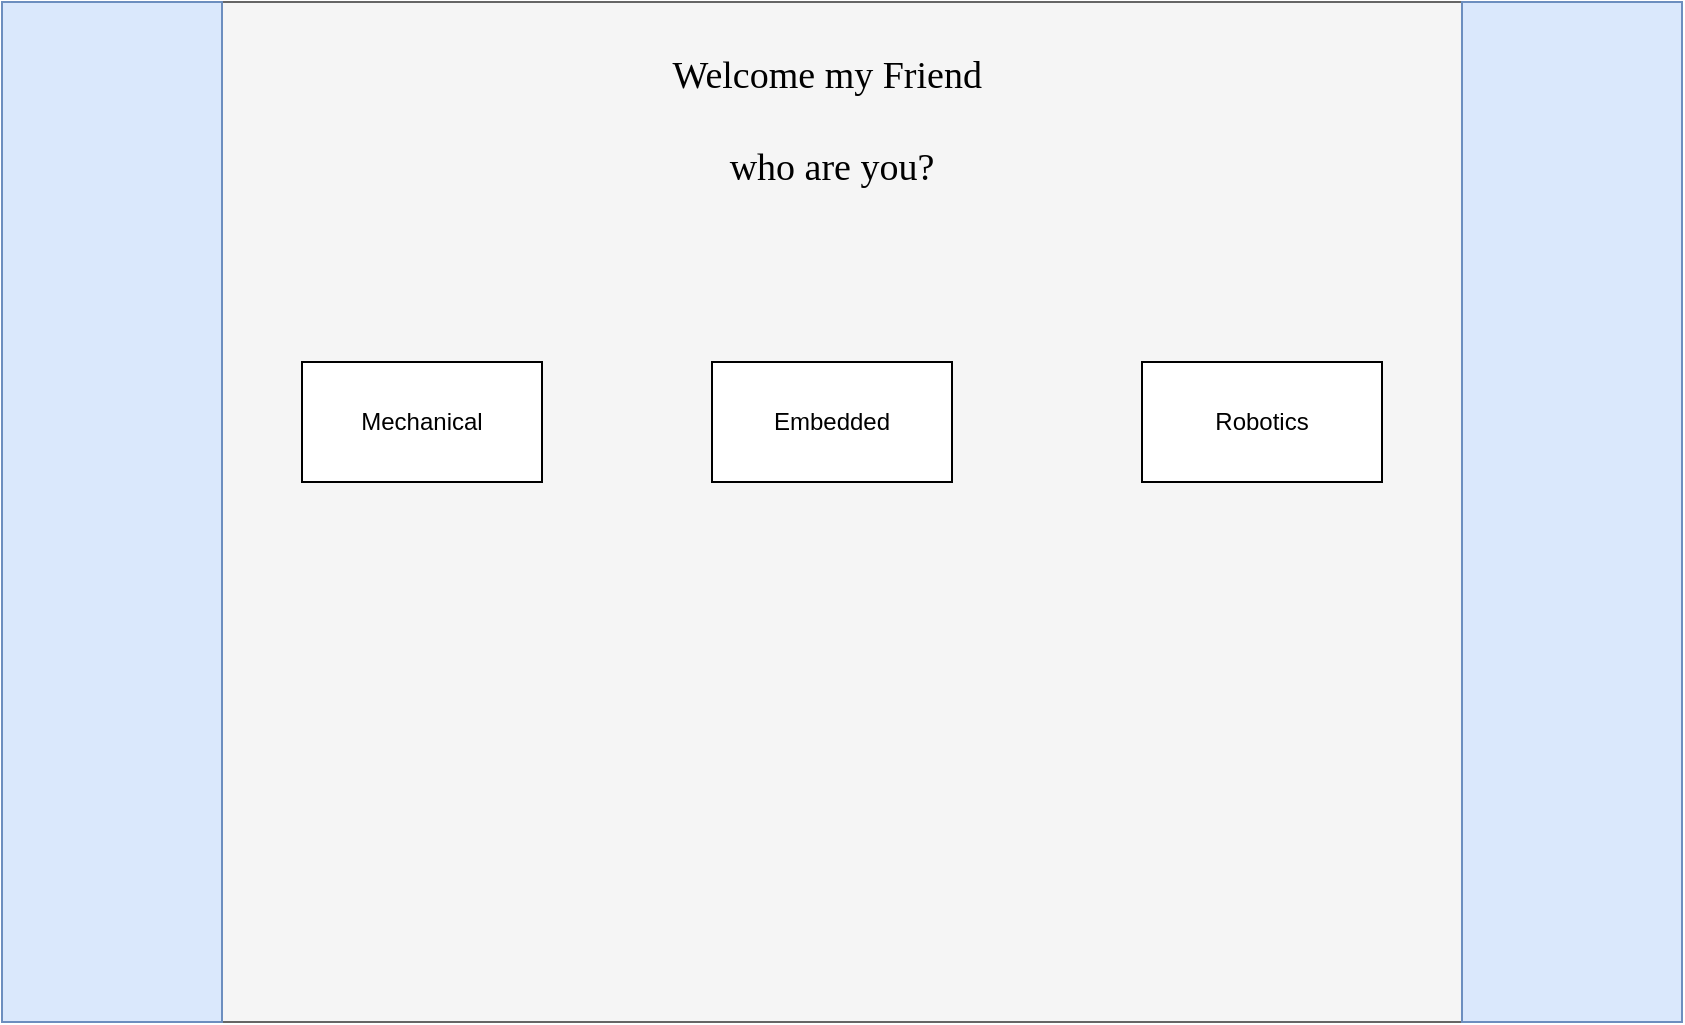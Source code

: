 <mxfile version="14.0.1" type="github" pages="2"><diagram id="qzoClK_qGZ069el8KvQ1" name="Intro"><mxGraphModel dx="946" dy="662" grid="1" gridSize="10" guides="1" tooltips="1" connect="1" arrows="1" fold="1" page="1" pageScale="1" pageWidth="827" pageHeight="1169" math="0" shadow="0"><root><mxCell id="0"/><mxCell id="1" parent="0"/><mxCell id="_kdtKX7YVzaGR_VN0rUX-1" value="" style="rounded=0;whiteSpace=wrap;html=1;fillColor=#f5f5f5;strokeColor=#666666;fontColor=#333333;" vertex="1" parent="1"><mxGeometry x="110" y="90" width="840" height="510" as="geometry"/></mxCell><mxCell id="_kdtKX7YVzaGR_VN0rUX-2" value="" style="rounded=0;whiteSpace=wrap;html=1;fillColor=#dae8fc;strokeColor=#6c8ebf;" vertex="1" parent="1"><mxGeometry x="110" y="90" width="110" height="510" as="geometry"/></mxCell><mxCell id="_kdtKX7YVzaGR_VN0rUX-3" value="" style="rounded=0;whiteSpace=wrap;html=1;fillColor=#dae8fc;strokeColor=#6c8ebf;" vertex="1" parent="1"><mxGeometry x="840" y="90" width="110" height="510" as="geometry"/></mxCell><mxCell id="_kdtKX7YVzaGR_VN0rUX-6" value="&lt;font face=&quot;Verdana&quot; style=&quot;font-size: 19px&quot;&gt;Welcome my Friend&amp;nbsp;&lt;br&gt;&lt;br&gt;who are you?&lt;br&gt;&lt;/font&gt;" style="text;html=1;strokeColor=none;fillColor=none;align=center;verticalAlign=middle;whiteSpace=wrap;rounded=0;" vertex="1" parent="1"><mxGeometry x="400" y="100" width="250" height="100" as="geometry"/></mxCell><UserObject label="Mechanical" link="data:page/id,ANEJn10XVSOx40xBDpWT" id="_kdtKX7YVzaGR_VN0rUX-9"><mxCell style="rounded=0;whiteSpace=wrap;html=1;" vertex="1" parent="1"><mxGeometry x="260" y="270" width="120" height="60" as="geometry"/></mxCell></UserObject><mxCell id="_kdtKX7YVzaGR_VN0rUX-10" value="Embedded" style="rounded=0;whiteSpace=wrap;html=1;" vertex="1" parent="1"><mxGeometry x="465" y="270" width="120" height="60" as="geometry"/></mxCell><mxCell id="_kdtKX7YVzaGR_VN0rUX-11" value="Robotics" style="rounded=0;whiteSpace=wrap;html=1;" vertex="1" parent="1"><mxGeometry x="680" y="270" width="120" height="60" as="geometry"/></mxCell></root></mxGraphModel></diagram><diagram id="ANEJn10XVSOx40xBDpWT" name="Mech-Overview"><mxGraphModel dx="946" dy="662" grid="1" gridSize="10" guides="1" tooltips="1" connect="1" arrows="1" fold="1" page="1" pageScale="1" pageWidth="827" pageHeight="1169" math="0" shadow="0"><root><mxCell id="BuvV-gEdDgfrzD_PsL5z-0"/><mxCell id="BuvV-gEdDgfrzD_PsL5z-1" parent="BuvV-gEdDgfrzD_PsL5z-0"/></root></mxGraphModel></diagram></mxfile>